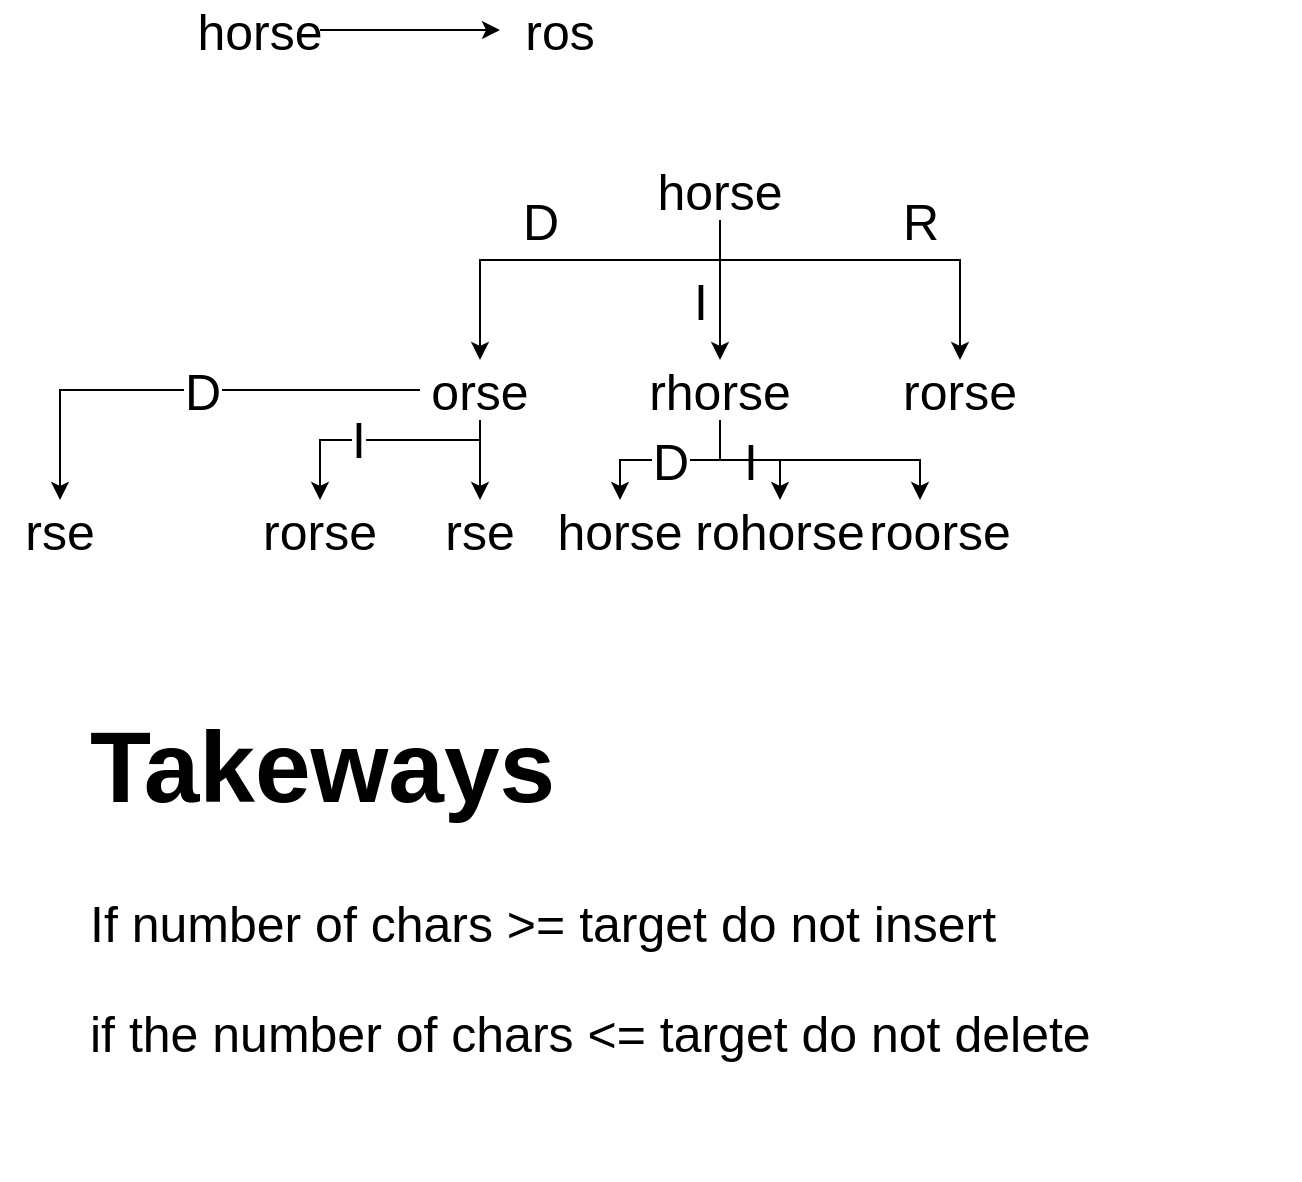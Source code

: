 <mxfile version="20.2.5" type="device"><diagram id="JQzchuzmIiw06O9ZwRe3" name="Page-1"><mxGraphModel dx="1348" dy="841" grid="1" gridSize="10" guides="1" tooltips="1" connect="1" arrows="1" fold="1" page="1" pageScale="1" pageWidth="850" pageHeight="1100" math="0" shadow="0"><root><mxCell id="0"/><mxCell id="1" parent="0"/><mxCell id="rcTkr1a2NnGMVgJ6QZNV-4" style="edgeStyle=orthogonalEdgeStyle;rounded=0;orthogonalLoop=1;jettySize=auto;html=1;entryX=0;entryY=0.5;entryDx=0;entryDy=0;fontSize=25;" edge="1" parent="1" source="rcTkr1a2NnGMVgJ6QZNV-2" target="rcTkr1a2NnGMVgJ6QZNV-3"><mxGeometry relative="1" as="geometry"/></mxCell><mxCell id="rcTkr1a2NnGMVgJ6QZNV-2" value="&lt;font style=&quot;font-size: 25px;&quot;&gt;horse&lt;/font&gt;" style="text;html=1;strokeColor=none;fillColor=none;align=center;verticalAlign=middle;whiteSpace=wrap;rounded=0;" vertex="1" parent="1"><mxGeometry x="170" y="120" width="60" height="30" as="geometry"/></mxCell><mxCell id="rcTkr1a2NnGMVgJ6QZNV-3" value="ros" style="text;html=1;strokeColor=none;fillColor=none;align=center;verticalAlign=middle;whiteSpace=wrap;rounded=0;fontSize=25;" vertex="1" parent="1"><mxGeometry x="320" y="120" width="60" height="30" as="geometry"/></mxCell><mxCell id="rcTkr1a2NnGMVgJ6QZNV-7" style="edgeStyle=orthogonalEdgeStyle;rounded=0;orthogonalLoop=1;jettySize=auto;html=1;fontSize=25;" edge="1" parent="1" source="rcTkr1a2NnGMVgJ6QZNV-5" target="rcTkr1a2NnGMVgJ6QZNV-6"><mxGeometry relative="1" as="geometry"><Array as="points"><mxPoint x="430" y="250"/><mxPoint x="310" y="250"/></Array></mxGeometry></mxCell><mxCell id="rcTkr1a2NnGMVgJ6QZNV-8" value="D" style="edgeLabel;html=1;align=center;verticalAlign=middle;resizable=0;points=[];fontSize=25;" vertex="1" connectable="0" parent="rcTkr1a2NnGMVgJ6QZNV-7"><mxGeometry x="-0.339" y="4" relative="1" as="geometry"><mxPoint x="-47" y="-24" as="offset"/></mxGeometry></mxCell><mxCell id="rcTkr1a2NnGMVgJ6QZNV-10" value="I" style="edgeStyle=orthogonalEdgeStyle;rounded=0;orthogonalLoop=1;jettySize=auto;html=1;fontSize=25;" edge="1" parent="1" source="rcTkr1a2NnGMVgJ6QZNV-5" target="rcTkr1a2NnGMVgJ6QZNV-9"><mxGeometry x="0.143" y="-10" relative="1" as="geometry"><mxPoint as="offset"/></mxGeometry></mxCell><mxCell id="rcTkr1a2NnGMVgJ6QZNV-12" style="edgeStyle=orthogonalEdgeStyle;rounded=0;orthogonalLoop=1;jettySize=auto;html=1;entryX=0.5;entryY=0;entryDx=0;entryDy=0;fontSize=25;" edge="1" parent="1" source="rcTkr1a2NnGMVgJ6QZNV-5" target="rcTkr1a2NnGMVgJ6QZNV-11"><mxGeometry relative="1" as="geometry"><Array as="points"><mxPoint x="430" y="250"/><mxPoint x="550" y="250"/></Array></mxGeometry></mxCell><mxCell id="rcTkr1a2NnGMVgJ6QZNV-13" value="R" style="edgeLabel;html=1;align=center;verticalAlign=middle;resizable=0;points=[];fontSize=25;" vertex="1" connectable="0" parent="rcTkr1a2NnGMVgJ6QZNV-12"><mxGeometry x="0.39" y="-5" relative="1" as="geometry"><mxPoint x="-12" y="-25" as="offset"/></mxGeometry></mxCell><mxCell id="rcTkr1a2NnGMVgJ6QZNV-5" value="horse" style="text;html=1;strokeColor=none;fillColor=none;align=center;verticalAlign=middle;whiteSpace=wrap;rounded=0;fontSize=25;" vertex="1" parent="1"><mxGeometry x="400" y="200" width="60" height="30" as="geometry"/></mxCell><mxCell id="rcTkr1a2NnGMVgJ6QZNV-15" style="edgeStyle=orthogonalEdgeStyle;rounded=0;orthogonalLoop=1;jettySize=auto;html=1;fontSize=25;" edge="1" parent="1" source="rcTkr1a2NnGMVgJ6QZNV-6" target="rcTkr1a2NnGMVgJ6QZNV-14"><mxGeometry relative="1" as="geometry"/></mxCell><mxCell id="rcTkr1a2NnGMVgJ6QZNV-16" value="D" style="edgeLabel;html=1;align=center;verticalAlign=middle;resizable=0;points=[];fontSize=25;" vertex="1" connectable="0" parent="rcTkr1a2NnGMVgJ6QZNV-15"><mxGeometry x="-0.072" relative="1" as="geometry"><mxPoint as="offset"/></mxGeometry></mxCell><mxCell id="rcTkr1a2NnGMVgJ6QZNV-18" style="edgeStyle=orthogonalEdgeStyle;rounded=0;orthogonalLoop=1;jettySize=auto;html=1;fontSize=25;" edge="1" parent="1" source="rcTkr1a2NnGMVgJ6QZNV-6" target="rcTkr1a2NnGMVgJ6QZNV-17"><mxGeometry relative="1" as="geometry"><Array as="points"><mxPoint x="310" y="340"/><mxPoint x="230" y="340"/></Array></mxGeometry></mxCell><mxCell id="rcTkr1a2NnGMVgJ6QZNV-21" value="I" style="edgeLabel;html=1;align=center;verticalAlign=middle;resizable=0;points=[];fontSize=25;" vertex="1" connectable="0" parent="rcTkr1a2NnGMVgJ6QZNV-18"><mxGeometry x="0.183" y="-1" relative="1" as="geometry"><mxPoint as="offset"/></mxGeometry></mxCell><mxCell id="rcTkr1a2NnGMVgJ6QZNV-20" style="edgeStyle=orthogonalEdgeStyle;rounded=0;orthogonalLoop=1;jettySize=auto;html=1;fontSize=25;" edge="1" parent="1" source="rcTkr1a2NnGMVgJ6QZNV-6" target="rcTkr1a2NnGMVgJ6QZNV-19"><mxGeometry relative="1" as="geometry"/></mxCell><mxCell id="rcTkr1a2NnGMVgJ6QZNV-6" value="orse" style="text;html=1;strokeColor=none;fillColor=none;align=center;verticalAlign=middle;whiteSpace=wrap;rounded=0;fontSize=25;" vertex="1" parent="1"><mxGeometry x="280" y="300" width="60" height="30" as="geometry"/></mxCell><mxCell id="rcTkr1a2NnGMVgJ6QZNV-23" value="D" style="edgeStyle=orthogonalEdgeStyle;rounded=0;orthogonalLoop=1;jettySize=auto;html=1;entryX=0.5;entryY=0;entryDx=0;entryDy=0;fontSize=25;" edge="1" parent="1" source="rcTkr1a2NnGMVgJ6QZNV-9" target="rcTkr1a2NnGMVgJ6QZNV-22"><mxGeometry relative="1" as="geometry"/></mxCell><mxCell id="rcTkr1a2NnGMVgJ6QZNV-25" value="I" style="edgeStyle=orthogonalEdgeStyle;rounded=0;orthogonalLoop=1;jettySize=auto;html=1;fontSize=25;" edge="1" parent="1" source="rcTkr1a2NnGMVgJ6QZNV-9" target="rcTkr1a2NnGMVgJ6QZNV-24"><mxGeometry relative="1" as="geometry"/></mxCell><mxCell id="rcTkr1a2NnGMVgJ6QZNV-27" style="edgeStyle=orthogonalEdgeStyle;rounded=0;orthogonalLoop=1;jettySize=auto;html=1;fontSize=25;" edge="1" parent="1" source="rcTkr1a2NnGMVgJ6QZNV-9" target="rcTkr1a2NnGMVgJ6QZNV-26"><mxGeometry relative="1" as="geometry"><Array as="points"><mxPoint x="430" y="350"/><mxPoint x="530" y="350"/></Array></mxGeometry></mxCell><mxCell id="rcTkr1a2NnGMVgJ6QZNV-9" value="rhorse" style="text;html=1;strokeColor=none;fillColor=none;align=center;verticalAlign=middle;whiteSpace=wrap;rounded=0;fontSize=25;" vertex="1" parent="1"><mxGeometry x="400" y="300" width="60" height="30" as="geometry"/></mxCell><mxCell id="rcTkr1a2NnGMVgJ6QZNV-11" value="rorse" style="text;html=1;strokeColor=none;fillColor=none;align=center;verticalAlign=middle;whiteSpace=wrap;rounded=0;fontSize=25;" vertex="1" parent="1"><mxGeometry x="520" y="300" width="60" height="30" as="geometry"/></mxCell><mxCell id="rcTkr1a2NnGMVgJ6QZNV-14" value="rse" style="text;html=1;strokeColor=none;fillColor=none;align=center;verticalAlign=middle;whiteSpace=wrap;rounded=0;fontSize=25;" vertex="1" parent="1"><mxGeometry x="70" y="370" width="60" height="30" as="geometry"/></mxCell><mxCell id="rcTkr1a2NnGMVgJ6QZNV-17" value="rorse" style="text;html=1;strokeColor=none;fillColor=none;align=center;verticalAlign=middle;whiteSpace=wrap;rounded=0;fontSize=25;" vertex="1" parent="1"><mxGeometry x="200" y="370" width="60" height="30" as="geometry"/></mxCell><mxCell id="rcTkr1a2NnGMVgJ6QZNV-19" value="rse" style="text;html=1;strokeColor=none;fillColor=none;align=center;verticalAlign=middle;whiteSpace=wrap;rounded=0;fontSize=25;" vertex="1" parent="1"><mxGeometry x="280" y="370" width="60" height="30" as="geometry"/></mxCell><mxCell id="rcTkr1a2NnGMVgJ6QZNV-22" value="horse" style="text;html=1;strokeColor=none;fillColor=none;align=center;verticalAlign=middle;whiteSpace=wrap;rounded=0;fontSize=25;" vertex="1" parent="1"><mxGeometry x="350" y="370" width="60" height="30" as="geometry"/></mxCell><mxCell id="rcTkr1a2NnGMVgJ6QZNV-24" value="rohorse" style="text;html=1;strokeColor=none;fillColor=none;align=center;verticalAlign=middle;whiteSpace=wrap;rounded=0;fontSize=25;" vertex="1" parent="1"><mxGeometry x="430" y="370" width="60" height="30" as="geometry"/></mxCell><mxCell id="rcTkr1a2NnGMVgJ6QZNV-26" value="roorse" style="text;html=1;strokeColor=none;fillColor=none;align=center;verticalAlign=middle;whiteSpace=wrap;rounded=0;fontSize=25;" vertex="1" parent="1"><mxGeometry x="510" y="370" width="60" height="30" as="geometry"/></mxCell><mxCell id="rcTkr1a2NnGMVgJ6QZNV-28" value="&lt;h1&gt;Takeways&lt;/h1&gt;&lt;p&gt;If number of chars &amp;gt;= target do not insert&lt;/p&gt;&lt;p&gt;if the number of chars &amp;lt;= target do not delete&lt;/p&gt;" style="text;html=1;strokeColor=none;fillColor=none;spacing=5;spacingTop=-20;whiteSpace=wrap;overflow=hidden;rounded=0;fontSize=25;" vertex="1" parent="1"><mxGeometry x="110" y="450" width="610" height="260" as="geometry"/></mxCell></root></mxGraphModel></diagram></mxfile>